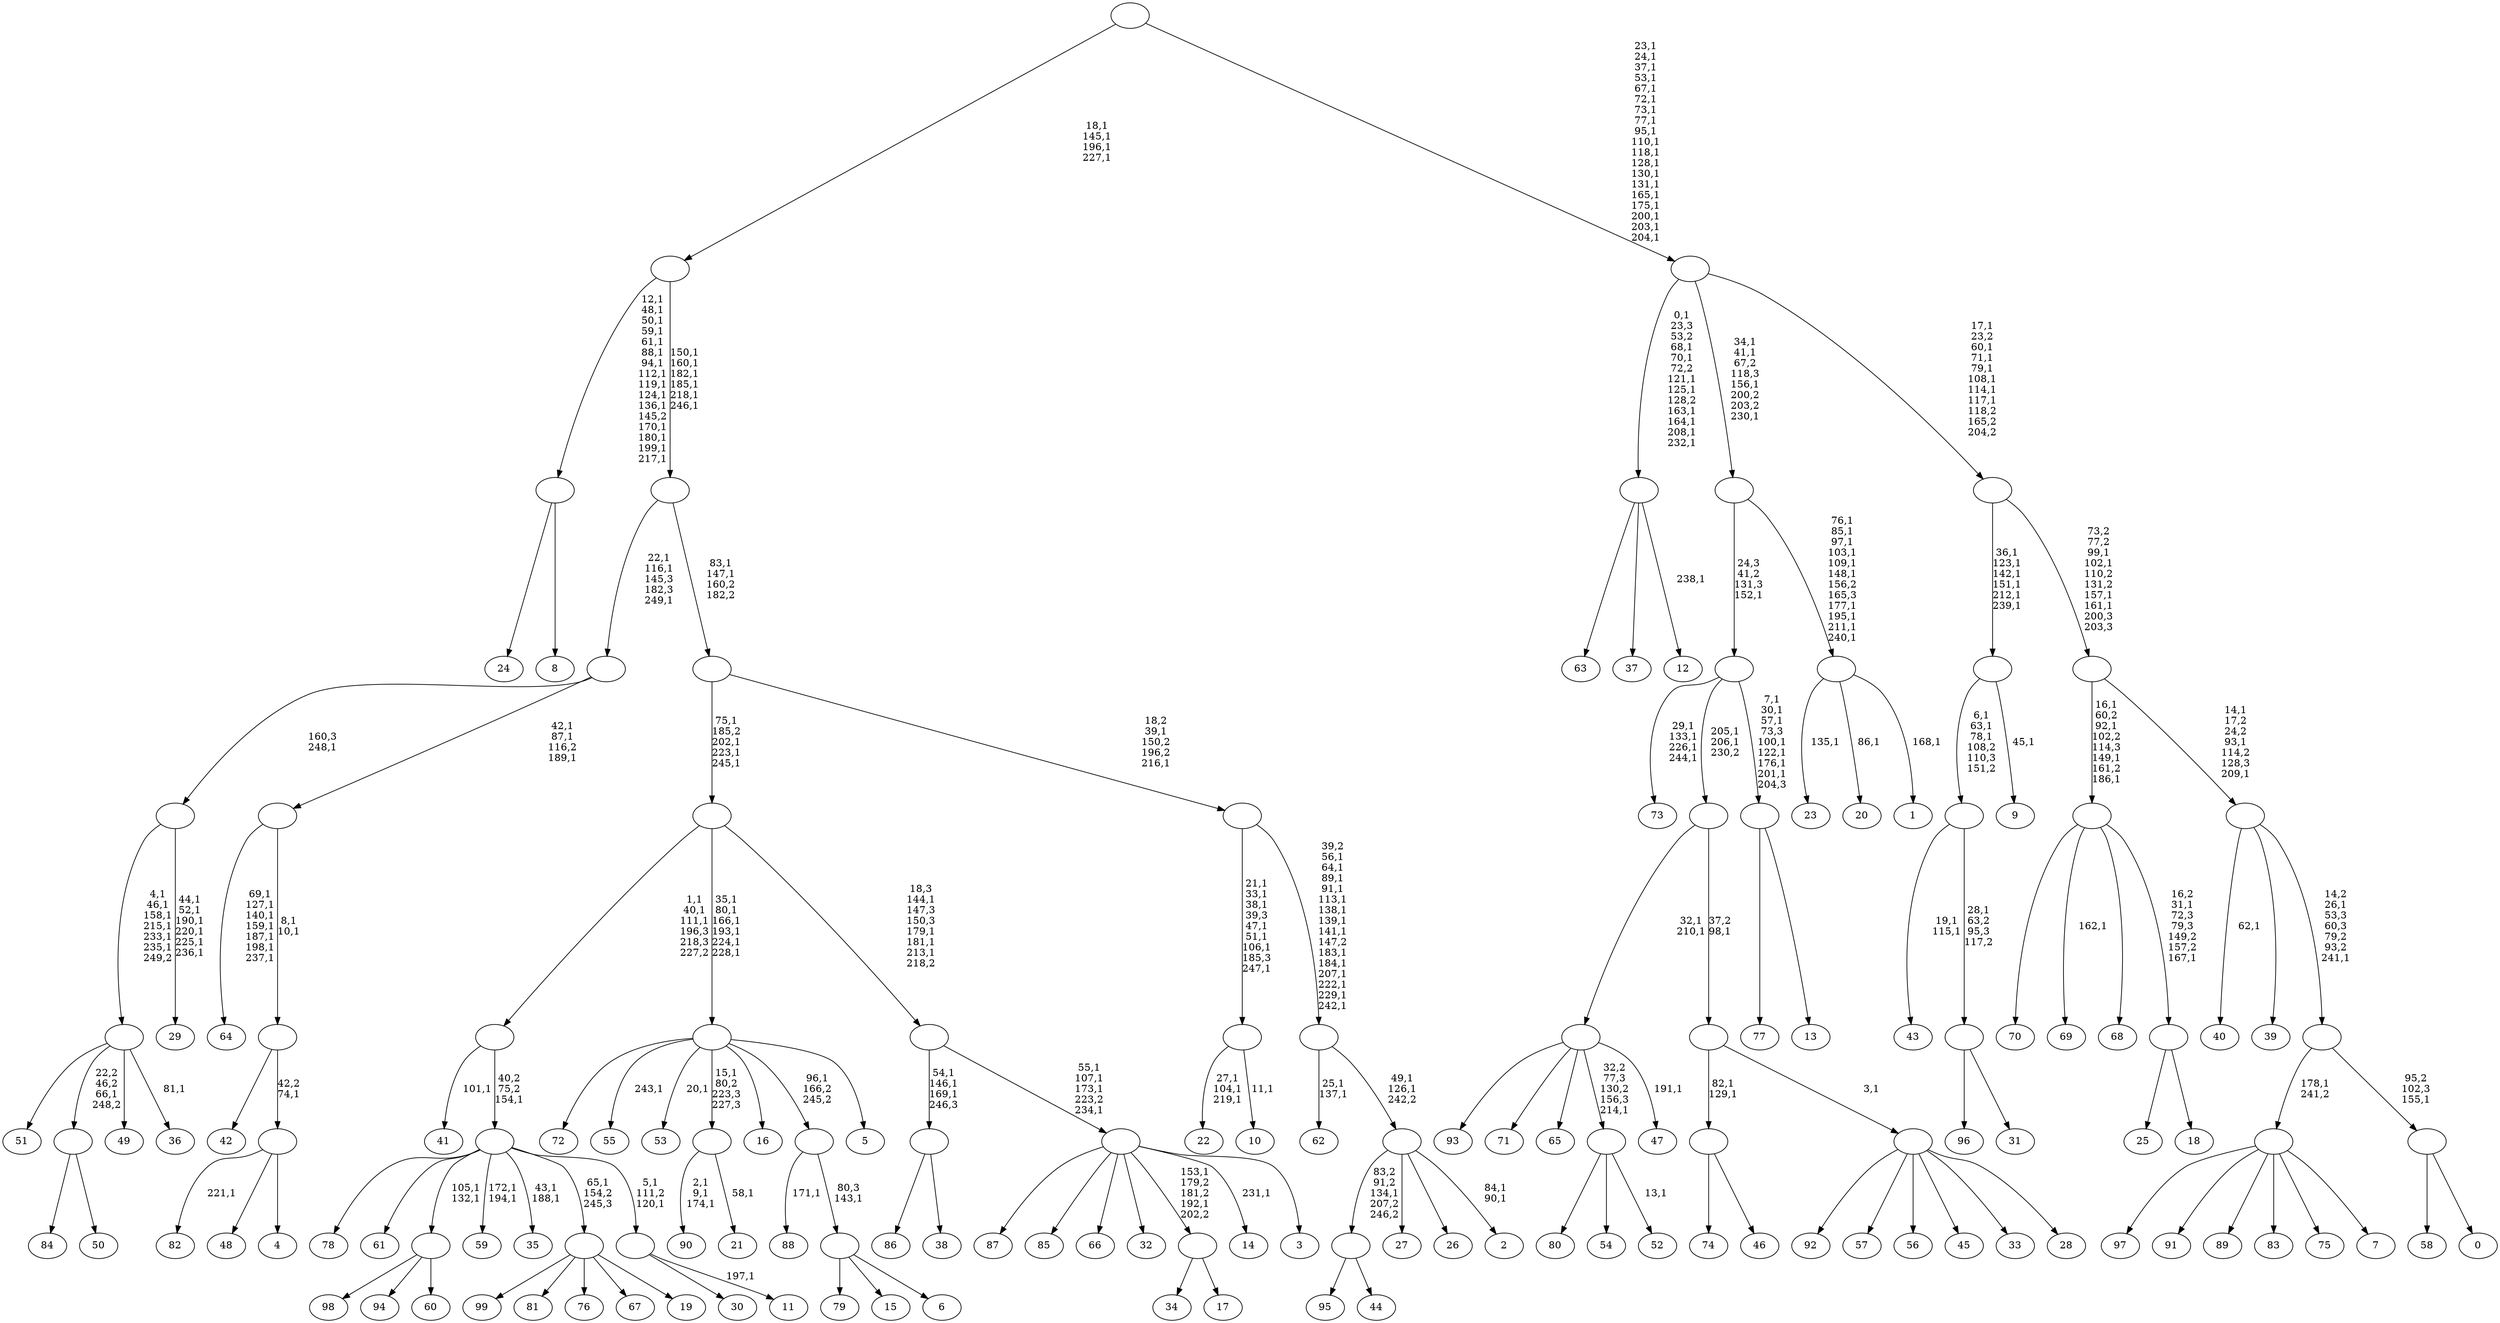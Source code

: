 digraph T {
	350 [label="99"]
	349 [label="98"]
	348 [label="97"]
	347 [label="96"]
	346 [label="95"]
	345 [label="94"]
	344 [label="93"]
	343 [label="92"]
	342 [label="91"]
	341 [label="90"]
	337 [label="89"]
	336 [label="88"]
	334 [label="87"]
	333 [label="86"]
	332 [label="85"]
	331 [label="84"]
	330 [label="83"]
	329 [label="82"]
	327 [label="81"]
	326 [label="80"]
	325 [label="79"]
	324 [label="78"]
	323 [label="77"]
	322 [label="76"]
	321 [label="75"]
	320 [label="74"]
	319 [label="73"]
	314 [label="72"]
	313 [label="71"]
	312 [label="70"]
	311 [label="69"]
	309 [label="68"]
	308 [label="67"]
	307 [label="66"]
	306 [label="65"]
	305 [label="64"]
	297 [label="63"]
	296 [label="62"]
	293 [label="61"]
	292 [label="60"]
	291 [label=""]
	289 [label="59"]
	286 [label="58"]
	285 [label="57"]
	284 [label="56"]
	283 [label="55"]
	281 [label="54"]
	280 [label="53"]
	278 [label="52"]
	276 [label=""]
	275 [label="51"]
	274 [label="50"]
	273 [label=""]
	272 [label="49"]
	271 [label="48"]
	270 [label="47"]
	268 [label=""]
	266 [label="46"]
	265 [label=""]
	263 [label="45"]
	262 [label="44"]
	261 [label=""]
	260 [label="43"]
	257 [label="42"]
	256 [label="41"]
	254 [label="40"]
	252 [label="39"]
	251 [label="38"]
	250 [label=""]
	247 [label="37"]
	246 [label="36"]
	244 [label=""]
	238 [label="35"]
	235 [label="34"]
	234 [label="33"]
	233 [label="32"]
	232 [label="31"]
	231 [label=""]
	230 [label=""]
	227 [label="30"]
	226 [label="29"]
	219 [label=""]
	218 [label="28"]
	217 [label=""]
	216 [label=""]
	215 [label=""]
	213 [label="27"]
	212 [label="26"]
	211 [label="25"]
	210 [label="24"]
	209 [label="23"]
	207 [label="22"]
	203 [label="21"]
	201 [label=""]
	200 [label="20"]
	198 [label="19"]
	197 [label=""]
	196 [label="18"]
	195 [label=""]
	193 [label=""]
	189 [label="17"]
	188 [label=""]
	186 [label="16"]
	185 [label="15"]
	184 [label="14"]
	182 [label="13"]
	181 [label=""]
	174 [label=""]
	173 [label="12"]
	171 [label=""]
	162 [label="11"]
	160 [label=""]
	158 [label=""]
	157 [label=""]
	154 [label="10"]
	152 [label=""]
	145 [label="9"]
	143 [label=""]
	137 [label="8"]
	136 [label=""]
	121 [label="7"]
	120 [label=""]
	119 [label="6"]
	118 [label=""]
	117 [label=""]
	116 [label="5"]
	115 [label=""]
	109 [label="4"]
	108 [label=""]
	107 [label=""]
	105 [label=""]
	102 [label=""]
	99 [label="3"]
	98 [label=""]
	94 [label=""]
	90 [label=""]
	86 [label="2"]
	83 [label=""]
	81 [label=""]
	67 [label=""]
	65 [label=""]
	63 [label=""]
	57 [label=""]
	53 [label="1"]
	51 [label=""]
	41 [label=""]
	37 [label="0"]
	36 [label=""]
	35 [label=""]
	33 [label=""]
	30 [label=""]
	26 [label=""]
	19 [label=""]
	0 [label=""]
	291 -> 349 [label=""]
	291 -> 345 [label=""]
	291 -> 292 [label=""]
	276 -> 278 [label="13,1"]
	276 -> 326 [label=""]
	276 -> 281 [label=""]
	273 -> 331 [label=""]
	273 -> 274 [label=""]
	268 -> 270 [label="191,1"]
	268 -> 344 [label=""]
	268 -> 313 [label=""]
	268 -> 306 [label=""]
	268 -> 276 [label="32,2\n77,3\n130,2\n156,3\n214,1"]
	265 -> 320 [label=""]
	265 -> 266 [label=""]
	261 -> 346 [label=""]
	261 -> 262 [label=""]
	250 -> 333 [label=""]
	250 -> 251 [label=""]
	244 -> 246 [label="81,1"]
	244 -> 275 [label=""]
	244 -> 273 [label="22,2\n46,2\n66,1\n248,2"]
	244 -> 272 [label=""]
	231 -> 347 [label=""]
	231 -> 232 [label=""]
	230 -> 260 [label="19,1\n115,1"]
	230 -> 231 [label="28,1\n63,2\n95,3\n117,2"]
	219 -> 226 [label="44,1\n52,1\n190,1\n220,1\n225,1\n236,1"]
	219 -> 244 [label="4,1\n46,1\n158,1\n215,1\n233,1\n235,1\n249,2"]
	217 -> 343 [label=""]
	217 -> 285 [label=""]
	217 -> 284 [label=""]
	217 -> 263 [label=""]
	217 -> 234 [label=""]
	217 -> 218 [label=""]
	216 -> 265 [label="82,1\n129,1"]
	216 -> 217 [label="3,1"]
	215 -> 268 [label="32,1\n210,1"]
	215 -> 216 [label="37,2\n98,1"]
	201 -> 203 [label="58,1"]
	201 -> 341 [label="2,1\n9,1\n174,1"]
	197 -> 350 [label=""]
	197 -> 327 [label=""]
	197 -> 322 [label=""]
	197 -> 308 [label=""]
	197 -> 198 [label=""]
	195 -> 211 [label=""]
	195 -> 196 [label=""]
	193 -> 195 [label="16,2\n31,1\n72,3\n79,3\n149,2\n157,2\n167,1"]
	193 -> 311 [label="162,1"]
	193 -> 312 [label=""]
	193 -> 309 [label=""]
	188 -> 235 [label=""]
	188 -> 189 [label=""]
	181 -> 323 [label=""]
	181 -> 182 [label=""]
	174 -> 181 [label="7,1\n30,1\n57,1\n73,3\n100,1\n122,1\n176,1\n201,1\n204,3"]
	174 -> 215 [label="205,1\n206,1\n230,2"]
	174 -> 319 [label="29,1\n133,1\n226,1\n244,1"]
	171 -> 173 [label="238,1"]
	171 -> 297 [label=""]
	171 -> 247 [label=""]
	160 -> 162 [label="197,1"]
	160 -> 227 [label=""]
	158 -> 160 [label="5,1\n111,2\n120,1"]
	158 -> 238 [label="43,1\n188,1"]
	158 -> 289 [label="172,1\n194,1"]
	158 -> 291 [label="105,1\n132,1"]
	158 -> 324 [label=""]
	158 -> 293 [label=""]
	158 -> 197 [label="65,1\n154,2\n245,3"]
	157 -> 256 [label="101,1"]
	157 -> 158 [label="40,2\n75,2\n154,1"]
	152 -> 154 [label="11,1"]
	152 -> 207 [label="27,1\n104,1\n219,1"]
	143 -> 145 [label="45,1"]
	143 -> 230 [label="6,1\n63,1\n78,1\n108,2\n110,3\n151,2"]
	136 -> 210 [label=""]
	136 -> 137 [label=""]
	120 -> 348 [label=""]
	120 -> 342 [label=""]
	120 -> 337 [label=""]
	120 -> 330 [label=""]
	120 -> 321 [label=""]
	120 -> 121 [label=""]
	118 -> 325 [label=""]
	118 -> 185 [label=""]
	118 -> 119 [label=""]
	117 -> 336 [label="171,1"]
	117 -> 118 [label="80,3\n143,1"]
	115 -> 280 [label="20,1"]
	115 -> 283 [label="243,1"]
	115 -> 314 [label=""]
	115 -> 201 [label="15,1\n80,2\n223,3\n227,3"]
	115 -> 186 [label=""]
	115 -> 117 [label="96,1\n166,2\n245,2"]
	115 -> 116 [label=""]
	108 -> 329 [label="221,1"]
	108 -> 271 [label=""]
	108 -> 109 [label=""]
	107 -> 257 [label=""]
	107 -> 108 [label="42,2\n74,1"]
	105 -> 107 [label="8,1\n10,1"]
	105 -> 305 [label="69,1\n127,1\n140,1\n159,1\n187,1\n198,1\n237,1"]
	102 -> 105 [label="42,1\n87,1\n116,2\n189,1"]
	102 -> 219 [label="160,3\n248,1"]
	98 -> 184 [label="231,1"]
	98 -> 188 [label="153,1\n179,2\n181,2\n192,1\n202,2"]
	98 -> 334 [label=""]
	98 -> 332 [label=""]
	98 -> 307 [label=""]
	98 -> 233 [label=""]
	98 -> 99 [label=""]
	94 -> 98 [label="55,1\n107,1\n173,1\n223,2\n234,1"]
	94 -> 250 [label="54,1\n146,1\n169,1\n246,3"]
	90 -> 94 [label="18,3\n144,1\n147,3\n150,3\n179,1\n181,1\n213,1\n218,2"]
	90 -> 115 [label="35,1\n80,1\n166,1\n193,1\n224,1\n228,1"]
	90 -> 157 [label="1,1\n40,1\n111,1\n196,3\n218,3\n227,2"]
	83 -> 86 [label="84,1\n90,1"]
	83 -> 261 [label="83,2\n91,2\n134,1\n207,2\n246,2"]
	83 -> 213 [label=""]
	83 -> 212 [label=""]
	81 -> 83 [label="49,1\n126,1\n242,2"]
	81 -> 296 [label="25,1\n137,1"]
	67 -> 81 [label="39,2\n56,1\n64,1\n89,1\n91,1\n113,1\n138,1\n139,1\n141,1\n147,2\n183,1\n184,1\n207,1\n222,1\n229,1\n242,1"]
	67 -> 152 [label="21,1\n33,1\n38,1\n39,3\n47,1\n51,1\n106,1\n185,3\n247,1"]
	65 -> 67 [label="18,2\n39,1\n150,2\n196,2\n216,1"]
	65 -> 90 [label="75,1\n185,2\n202,1\n223,1\n245,1"]
	63 -> 65 [label="83,1\n147,1\n160,2\n182,2"]
	63 -> 102 [label="22,1\n116,1\n145,3\n182,3\n249,1"]
	57 -> 63 [label="150,1\n160,1\n182,1\n185,1\n218,1\n246,1"]
	57 -> 136 [label="12,1\n48,1\n50,1\n59,1\n61,1\n88,1\n94,1\n112,1\n119,1\n124,1\n136,1\n145,2\n170,1\n180,1\n199,1\n217,1"]
	51 -> 53 [label="168,1"]
	51 -> 200 [label="86,1"]
	51 -> 209 [label="135,1"]
	41 -> 51 [label="76,1\n85,1\n97,1\n103,1\n109,1\n148,1\n156,2\n165,3\n177,1\n195,1\n211,1\n240,1"]
	41 -> 174 [label="24,3\n41,2\n131,3\n152,1"]
	36 -> 286 [label=""]
	36 -> 37 [label=""]
	35 -> 120 [label="178,1\n241,2"]
	35 -> 36 [label="95,2\n102,3\n155,1"]
	33 -> 35 [label="14,2\n26,1\n53,3\n60,3\n79,2\n93,2\n241,1"]
	33 -> 254 [label="62,1"]
	33 -> 252 [label=""]
	30 -> 33 [label="14,1\n17,2\n24,2\n93,1\n114,2\n128,3\n209,1"]
	30 -> 193 [label="16,1\n60,2\n92,1\n102,2\n114,3\n149,1\n161,2\n186,1"]
	26 -> 30 [label="73,2\n77,2\n99,1\n102,1\n110,2\n131,2\n157,1\n161,1\n200,3\n203,3"]
	26 -> 143 [label="36,1\n123,1\n142,1\n151,1\n212,1\n239,1"]
	19 -> 26 [label="17,1\n23,2\n60,1\n71,1\n79,1\n108,1\n114,1\n117,1\n118,2\n165,2\n204,2"]
	19 -> 41 [label="34,1\n41,1\n67,2\n118,3\n156,1\n200,2\n203,2\n230,1"]
	19 -> 171 [label="0,1\n23,3\n53,2\n68,1\n70,1\n72,2\n121,1\n125,1\n128,2\n163,1\n164,1\n208,1\n232,1"]
	0 -> 19 [label="23,1\n24,1\n37,1\n53,1\n67,1\n72,1\n73,1\n77,1\n95,1\n110,1\n118,1\n128,1\n130,1\n131,1\n165,1\n175,1\n200,1\n203,1\n204,1"]
	0 -> 57 [label="18,1\n145,1\n196,1\n227,1"]
}
